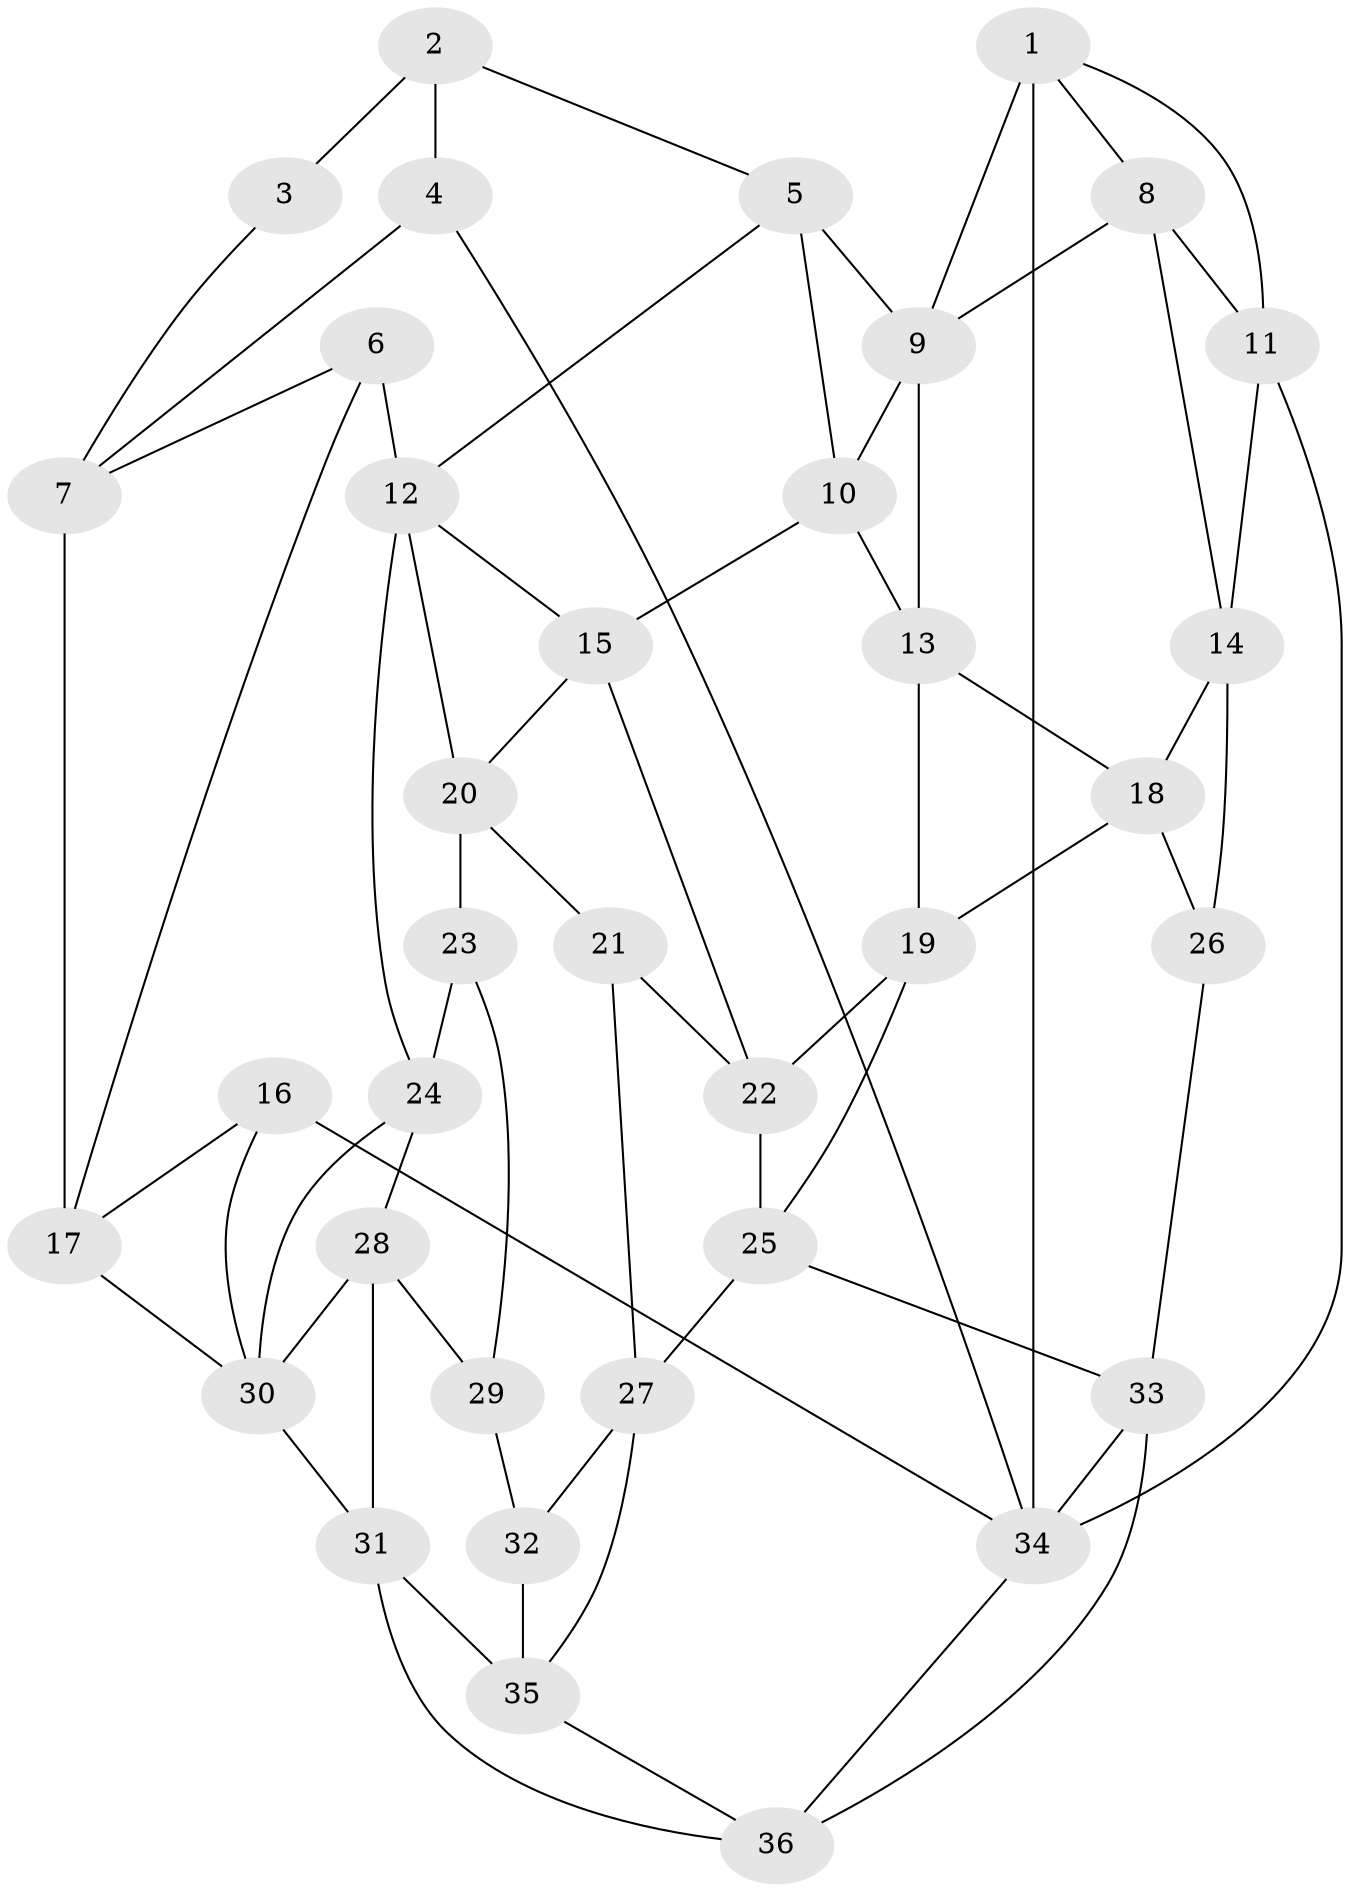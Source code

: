 // original degree distribution, {3: 0.022727272727272728, 4: 0.2159090909090909, 5: 0.5681818181818182, 6: 0.19318181818181818}
// Generated by graph-tools (version 1.1) at 2025/38/03/04/25 23:38:21]
// undirected, 36 vertices, 69 edges
graph export_dot {
  node [color=gray90,style=filled];
  1;
  2;
  3;
  4;
  5;
  6;
  7;
  8;
  9;
  10;
  11;
  12;
  13;
  14;
  15;
  16;
  17;
  18;
  19;
  20;
  21;
  22;
  23;
  24;
  25;
  26;
  27;
  28;
  29;
  30;
  31;
  32;
  33;
  34;
  35;
  36;
  1 -- 8 [weight=1.0];
  1 -- 9 [weight=1.0];
  1 -- 11 [weight=1.0];
  1 -- 34 [weight=3.0];
  2 -- 3 [weight=2.0];
  2 -- 4 [weight=2.0];
  2 -- 5 [weight=1.0];
  3 -- 7 [weight=1.0];
  4 -- 7 [weight=1.0];
  4 -- 34 [weight=1.0];
  5 -- 9 [weight=1.0];
  5 -- 10 [weight=1.0];
  5 -- 12 [weight=1.0];
  6 -- 7 [weight=1.0];
  6 -- 12 [weight=2.0];
  6 -- 17 [weight=1.0];
  7 -- 17 [weight=1.0];
  8 -- 9 [weight=2.0];
  8 -- 11 [weight=1.0];
  8 -- 14 [weight=1.0];
  9 -- 10 [weight=1.0];
  9 -- 13 [weight=1.0];
  10 -- 13 [weight=1.0];
  10 -- 15 [weight=1.0];
  11 -- 14 [weight=1.0];
  11 -- 34 [weight=1.0];
  12 -- 15 [weight=1.0];
  12 -- 20 [weight=1.0];
  12 -- 24 [weight=1.0];
  13 -- 18 [weight=1.0];
  13 -- 19 [weight=1.0];
  14 -- 18 [weight=1.0];
  14 -- 26 [weight=2.0];
  15 -- 20 [weight=1.0];
  15 -- 22 [weight=1.0];
  16 -- 17 [weight=1.0];
  16 -- 30 [weight=1.0];
  16 -- 34 [weight=1.0];
  17 -- 30 [weight=1.0];
  18 -- 19 [weight=1.0];
  18 -- 26 [weight=1.0];
  19 -- 22 [weight=1.0];
  19 -- 25 [weight=1.0];
  20 -- 21 [weight=1.0];
  20 -- 23 [weight=2.0];
  21 -- 22 [weight=1.0];
  21 -- 27 [weight=1.0];
  22 -- 25 [weight=1.0];
  23 -- 24 [weight=1.0];
  23 -- 29 [weight=1.0];
  24 -- 28 [weight=1.0];
  24 -- 30 [weight=1.0];
  25 -- 27 [weight=1.0];
  25 -- 33 [weight=1.0];
  26 -- 33 [weight=1.0];
  27 -- 32 [weight=1.0];
  27 -- 35 [weight=1.0];
  28 -- 29 [weight=1.0];
  28 -- 30 [weight=1.0];
  28 -- 31 [weight=1.0];
  29 -- 32 [weight=1.0];
  30 -- 31 [weight=1.0];
  31 -- 35 [weight=1.0];
  31 -- 36 [weight=1.0];
  32 -- 35 [weight=2.0];
  33 -- 34 [weight=1.0];
  33 -- 36 [weight=1.0];
  34 -- 36 [weight=1.0];
  35 -- 36 [weight=1.0];
}
